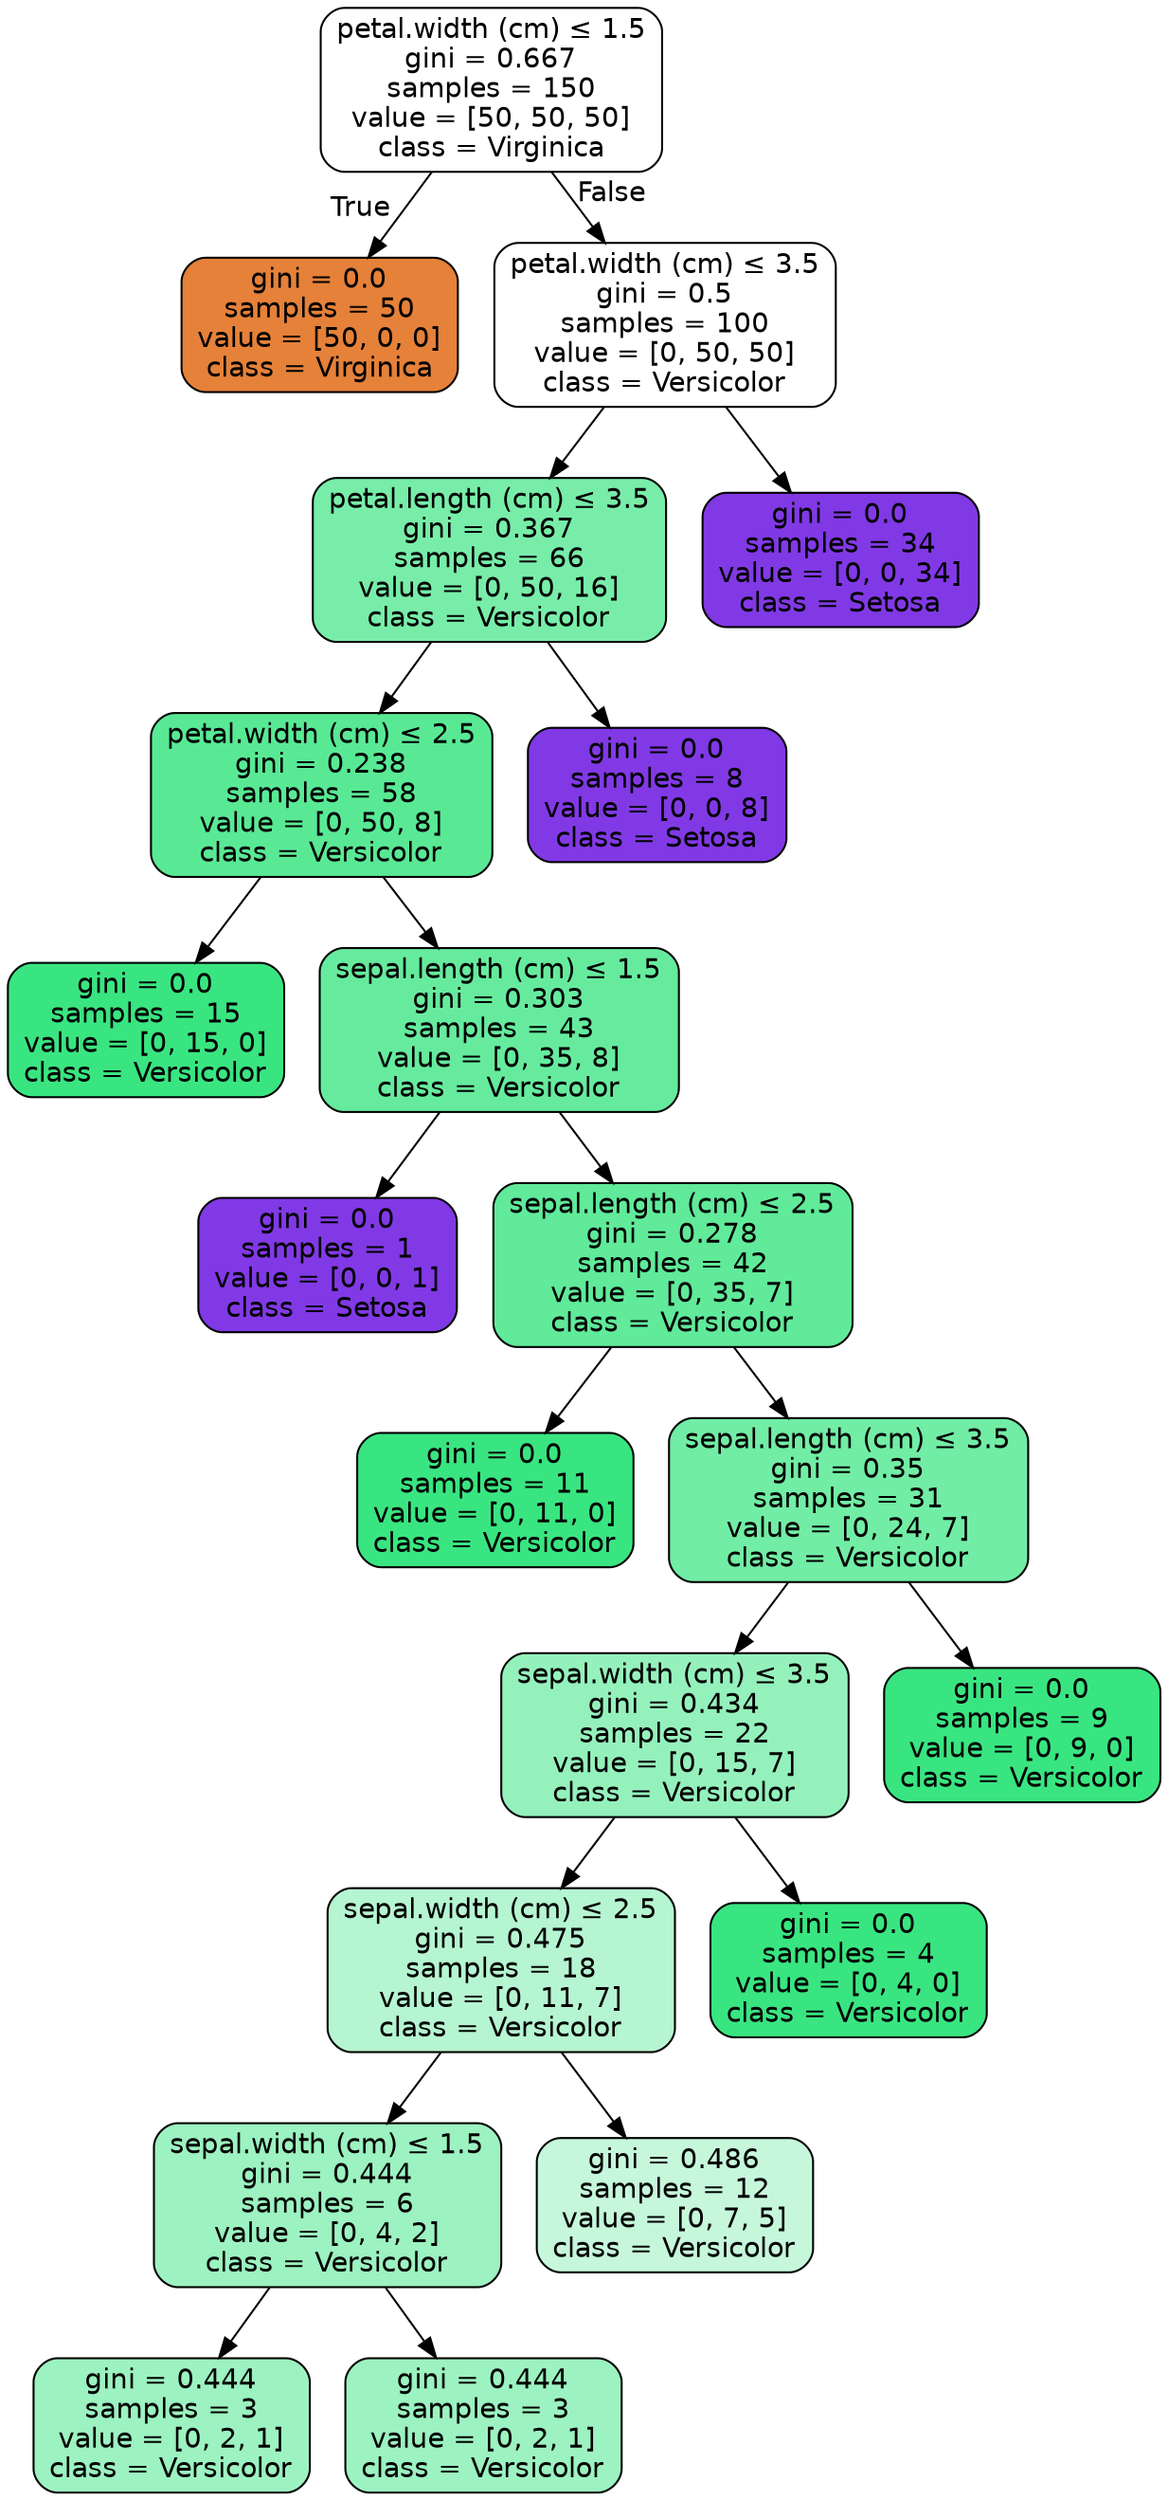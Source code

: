 digraph Tree {
node [shape=box, style="filled, rounded", color="black", fontname=helvetica] ;
edge [fontname=helvetica] ;
0 [label=<petal.width (cm) &le; 1.5<br/>gini = 0.667<br/>samples = 150<br/>value = [50, 50, 50]<br/>class = Virginica>, fillcolor="#e5813900"] ;
1 [label=<gini = 0.0<br/>samples = 50<br/>value = [50, 0, 0]<br/>class = Virginica>, fillcolor="#e58139ff"] ;
0 -> 1 [labeldistance=2.5, labelangle=45, headlabel="True"] ;
2 [label=<petal.width (cm) &le; 3.5<br/>gini = 0.5<br/>samples = 100<br/>value = [0, 50, 50]<br/>class = Versicolor>, fillcolor="#39e58100"] ;
0 -> 2 [labeldistance=2.5, labelangle=-45, headlabel="False"] ;
3 [label=<petal.length (cm) &le; 3.5<br/>gini = 0.367<br/>samples = 66<br/>value = [0, 50, 16]<br/>class = Versicolor>, fillcolor="#39e581ad"] ;
2 -> 3 ;
4 [label=<petal.width (cm) &le; 2.5<br/>gini = 0.238<br/>samples = 58<br/>value = [0, 50, 8]<br/>class = Versicolor>, fillcolor="#39e581d6"] ;
3 -> 4 ;
5 [label=<gini = 0.0<br/>samples = 15<br/>value = [0, 15, 0]<br/>class = Versicolor>, fillcolor="#39e581ff"] ;
4 -> 5 ;
6 [label=<sepal.length (cm) &le; 1.5<br/>gini = 0.303<br/>samples = 43<br/>value = [0, 35, 8]<br/>class = Versicolor>, fillcolor="#39e581c5"] ;
4 -> 6 ;
7 [label=<gini = 0.0<br/>samples = 1<br/>value = [0, 0, 1]<br/>class = Setosa>, fillcolor="#8139e5ff"] ;
6 -> 7 ;
8 [label=<sepal.length (cm) &le; 2.5<br/>gini = 0.278<br/>samples = 42<br/>value = [0, 35, 7]<br/>class = Versicolor>, fillcolor="#39e581cc"] ;
6 -> 8 ;
9 [label=<gini = 0.0<br/>samples = 11<br/>value = [0, 11, 0]<br/>class = Versicolor>, fillcolor="#39e581ff"] ;
8 -> 9 ;
10 [label=<sepal.length (cm) &le; 3.5<br/>gini = 0.35<br/>samples = 31<br/>value = [0, 24, 7]<br/>class = Versicolor>, fillcolor="#39e581b5"] ;
8 -> 10 ;
11 [label=<sepal.width (cm) &le; 3.5<br/>gini = 0.434<br/>samples = 22<br/>value = [0, 15, 7]<br/>class = Versicolor>, fillcolor="#39e58188"] ;
10 -> 11 ;
12 [label=<sepal.width (cm) &le; 2.5<br/>gini = 0.475<br/>samples = 18<br/>value = [0, 11, 7]<br/>class = Versicolor>, fillcolor="#39e5815d"] ;
11 -> 12 ;
13 [label=<sepal.width (cm) &le; 1.5<br/>gini = 0.444<br/>samples = 6<br/>value = [0, 4, 2]<br/>class = Versicolor>, fillcolor="#39e5817f"] ;
12 -> 13 ;
14 [label=<gini = 0.444<br/>samples = 3<br/>value = [0, 2, 1]<br/>class = Versicolor>, fillcolor="#39e5817f"] ;
13 -> 14 ;
15 [label=<gini = 0.444<br/>samples = 3<br/>value = [0, 2, 1]<br/>class = Versicolor>, fillcolor="#39e5817f"] ;
13 -> 15 ;
16 [label=<gini = 0.486<br/>samples = 12<br/>value = [0, 7, 5]<br/>class = Versicolor>, fillcolor="#39e58149"] ;
12 -> 16 ;
17 [label=<gini = 0.0<br/>samples = 4<br/>value = [0, 4, 0]<br/>class = Versicolor>, fillcolor="#39e581ff"] ;
11 -> 17 ;
18 [label=<gini = 0.0<br/>samples = 9<br/>value = [0, 9, 0]<br/>class = Versicolor>, fillcolor="#39e581ff"] ;
10 -> 18 ;
19 [label=<gini = 0.0<br/>samples = 8<br/>value = [0, 0, 8]<br/>class = Setosa>, fillcolor="#8139e5ff"] ;
3 -> 19 ;
20 [label=<gini = 0.0<br/>samples = 34<br/>value = [0, 0, 34]<br/>class = Setosa>, fillcolor="#8139e5ff"] ;
2 -> 20 ;
}
